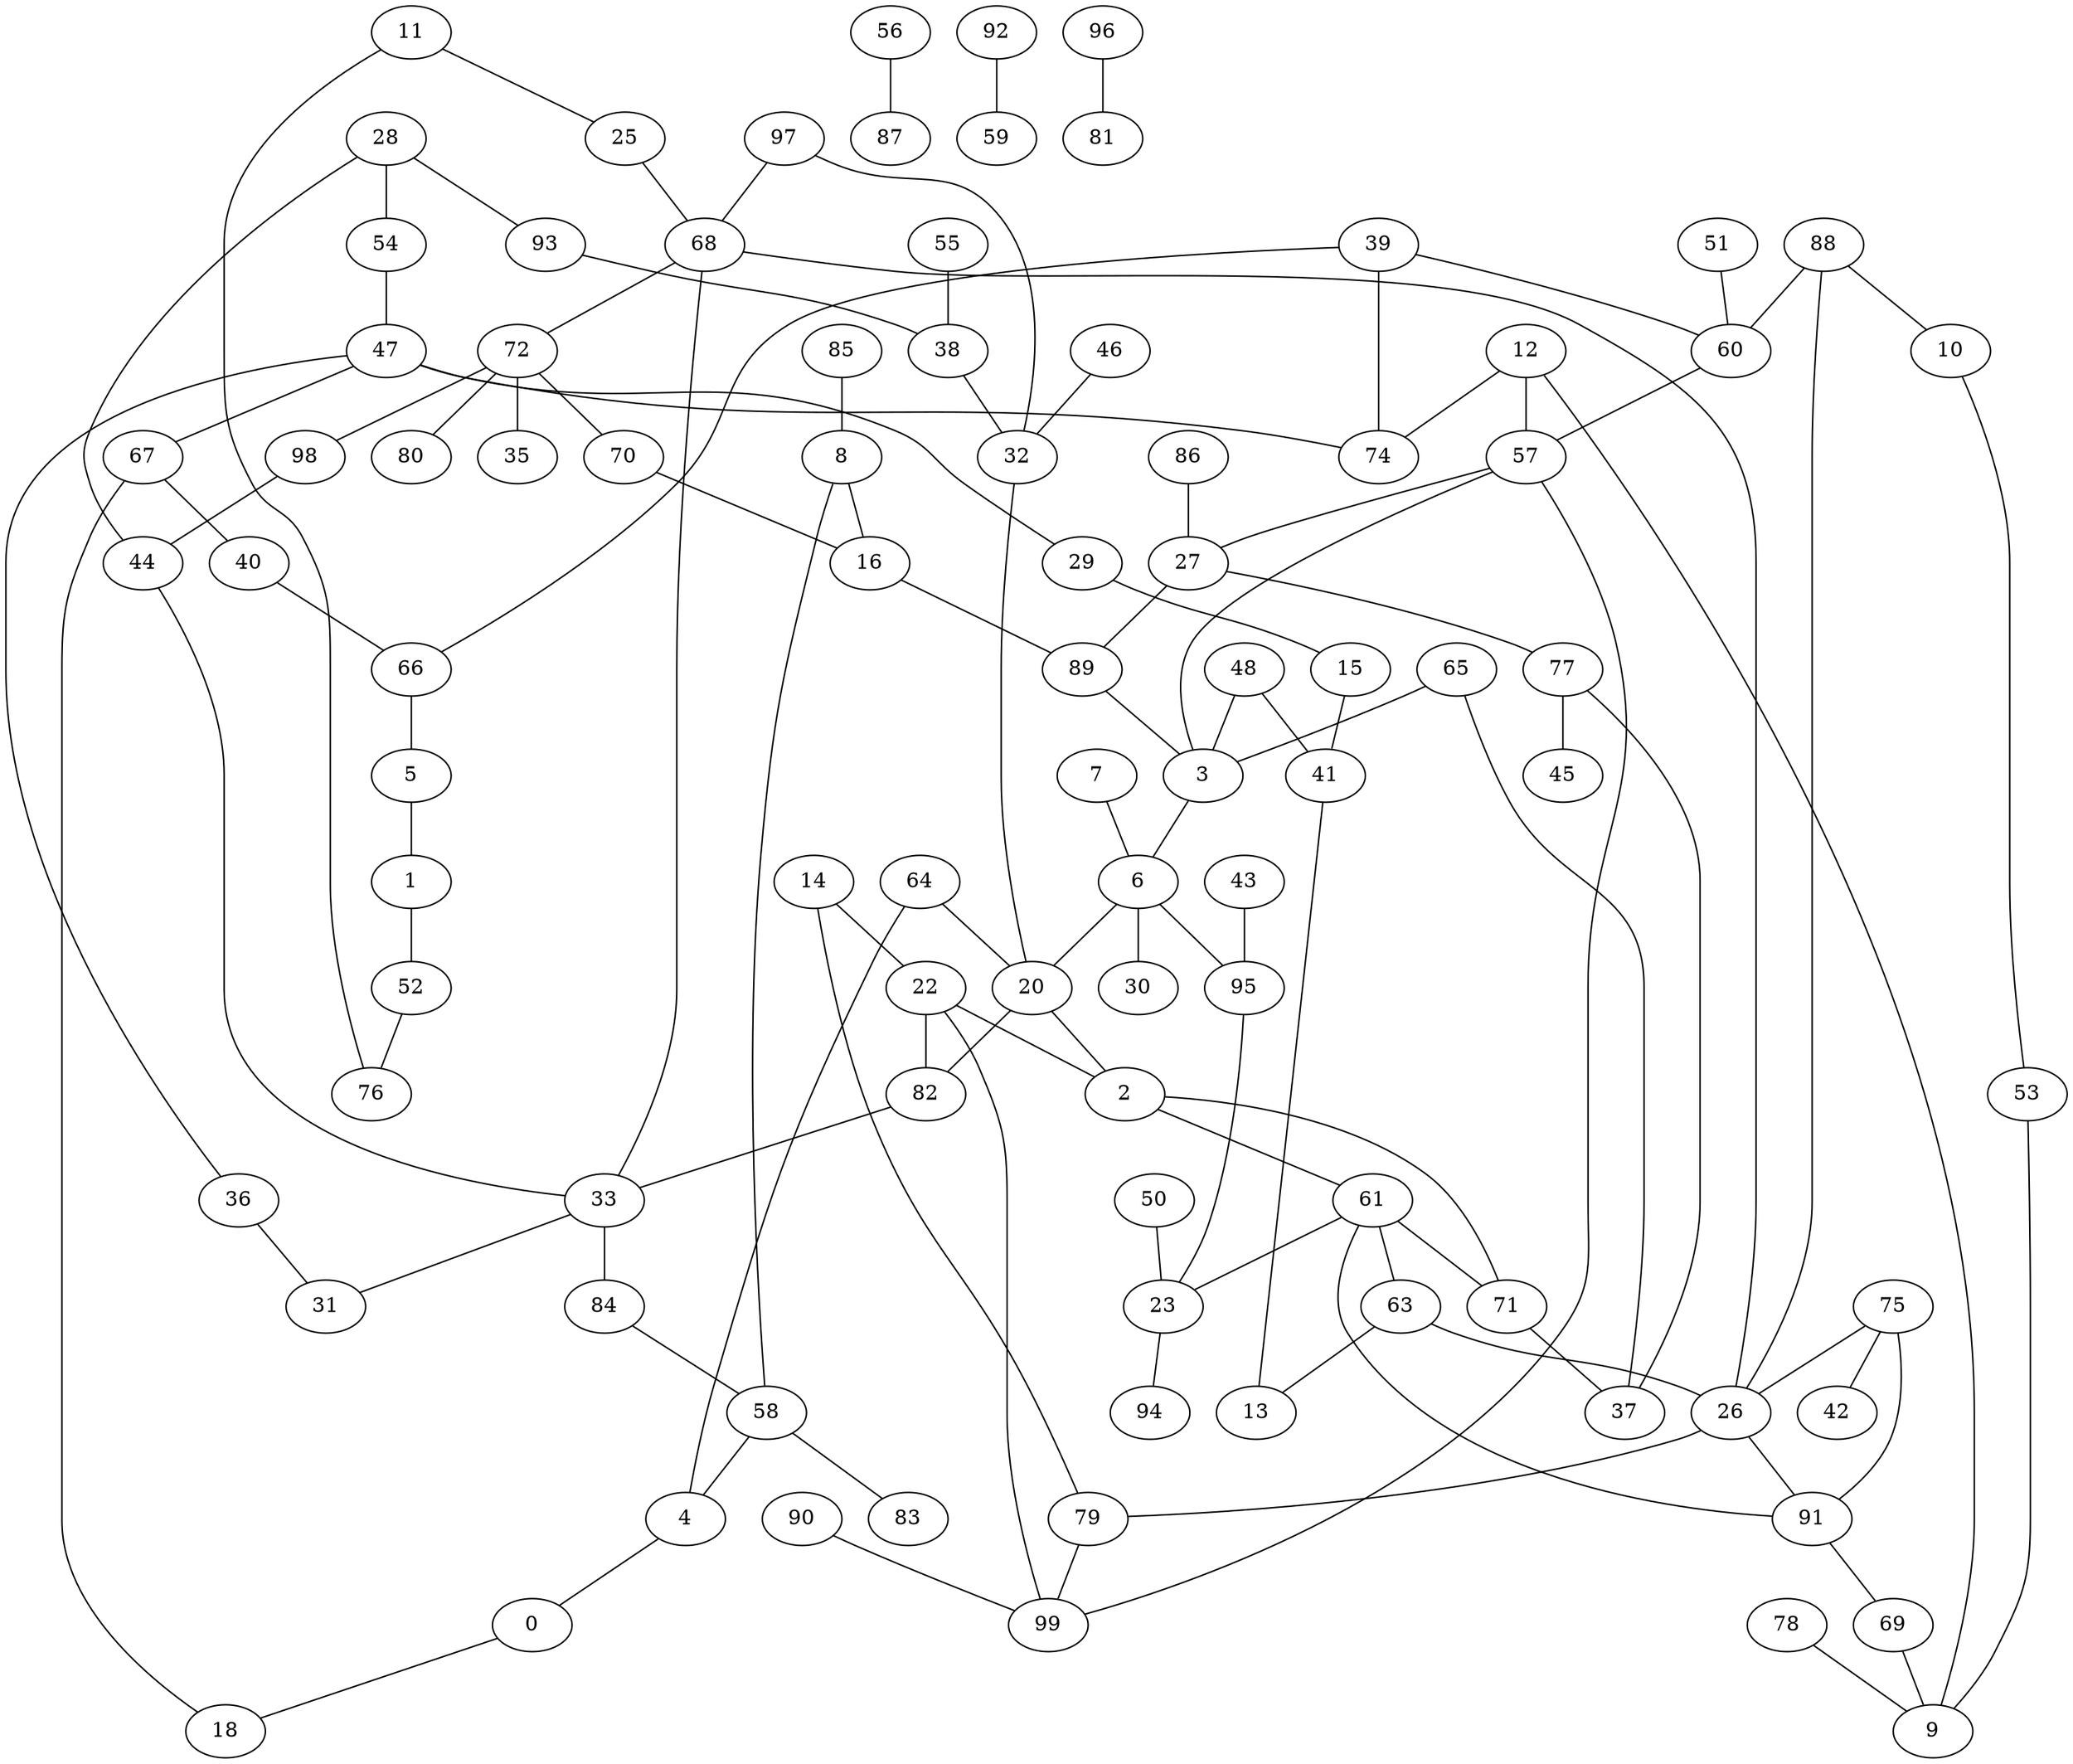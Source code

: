 graph{
40 -- 66;
56 -- 87;
48 -- 41;
60 -- 57;
63 -- 13;
28 -- 93;
91 -- 69;
64 -- 20;
90 -- 99;
32 -- 20;
7 -- 6;
11 -- 25;
33 -- 84;
98 -- 44;
75 -- 26;
47 -- 29;
25 -- 68;
93 -- 38;
88 -- 10;
61 -- 63;
5 -- 1;
12 -- 9;
61 -- 23;
88 -- 26;
28 -- 54;
58 -- 4;
97 -- 68;
72 -- 35;
51 -- 60;
26 -- 79;
47 -- 74;
91 -- 61;
57 -- 99;
70 -- 16;
15 -- 41;
92 -- 59;
6 -- 20;
39 -- 60;
6 -- 30;
50 -- 23;
85 -- 8;
65 -- 37;
12 -- 57;
77 -- 37;
55 -- 38;
47 -- 67;
0 -- 18;
77 -- 45;
22 -- 99;
72 -- 70;
72 -- 98;
8 -- 58;
26 -- 91;
54 -- 47;
3 -- 6;
27 -- 89;
57 -- 27;
8 -- 16;
20 -- 82;
36 -- 31;
96 -- 81;
68 -- 33;
43 -- 95;
89 -- 3;
52 -- 76;
64 -- 4;
67 -- 18;
82 -- 33;
65 -- 3;
79 -- 99;
88 -- 60;
84 -- 58;
26 -- 68;
68 -- 72;
66 -- 5;
72 -- 80;
20 -- 2;
41 -- 13;
75 -- 42;
39 -- 66;
28 -- 44;
67 -- 40;
44 -- 33;
4 -- 0;
86 -- 27;
16 -- 89;
46 -- 32;
63 -- 26;
95 -- 23;
53 -- 9;
22 -- 2;
97 -- 32;
78 -- 9;
38 -- 32;
2 -- 71;
12 -- 74;
2 -- 61;
1 -- 52;
27 -- 77;
57 -- 3;
22 -- 82;
33 -- 31;
10 -- 53;
14 -- 22;
39 -- 74;
48 -- 3;
47 -- 36;
6 -- 95;
58 -- 83;
29 -- 15;
75 -- 91;
23 -- 94;
61 -- 71;
71 -- 37;
14 -- 79;
11 -- 76;
69 -- 9;
}
